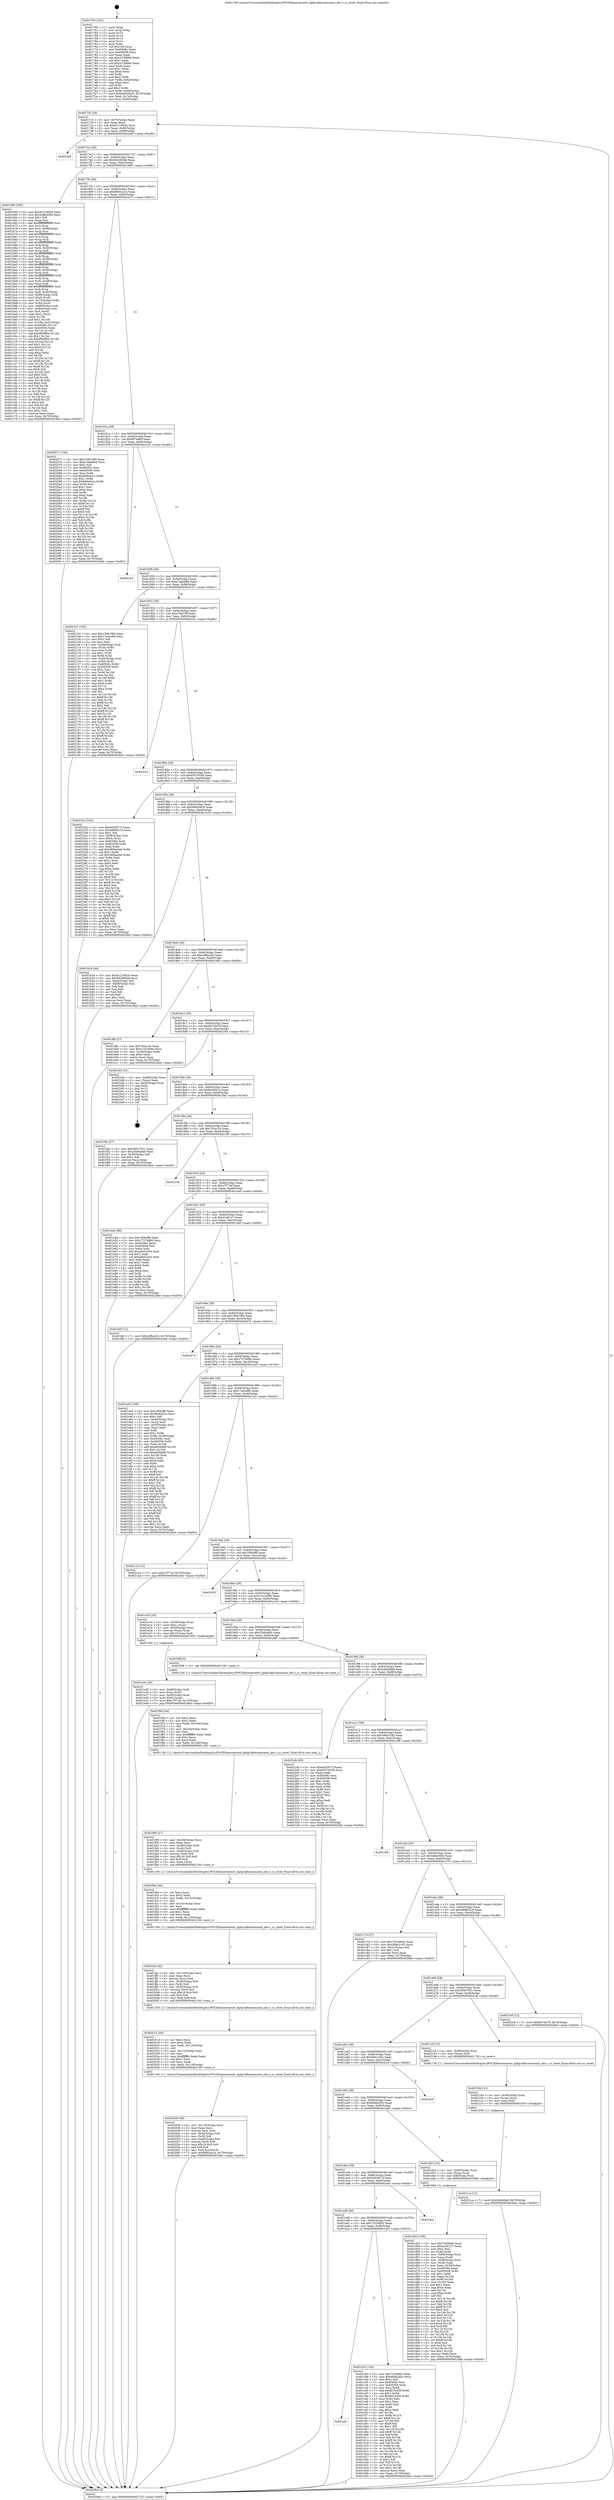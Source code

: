 digraph "0x401760" {
  label = "0x401760 (/mnt/c/Users/mathe/Desktop/tcc/POCII/binaries/extr_kphp-kdbcommonxz_dec.c_rc_reset_Final-ollvm.out::main(0))"
  labelloc = "t"
  node[shape=record]

  Entry [label="",width=0.3,height=0.3,shape=circle,fillcolor=black,style=filled]
  "0x4017c5" [label="{
     0x4017c5 [29]\l
     | [instrs]\l
     &nbsp;&nbsp;0x4017c5 \<+3\>: mov -0x70(%rbp),%eax\l
     &nbsp;&nbsp;0x4017c8 \<+2\>: mov %eax,%ecx\l
     &nbsp;&nbsp;0x4017ca \<+6\>: sub $0x81216626,%ecx\l
     &nbsp;&nbsp;0x4017d0 \<+6\>: mov %eax,-0x84(%rbp)\l
     &nbsp;&nbsp;0x4017d6 \<+6\>: mov %ecx,-0x88(%rbp)\l
     &nbsp;&nbsp;0x4017dc \<+6\>: je 00000000004023e9 \<main+0xc89\>\l
  }"]
  "0x4023e9" [label="{
     0x4023e9\l
  }", style=dashed]
  "0x4017e2" [label="{
     0x4017e2 [28]\l
     | [instrs]\l
     &nbsp;&nbsp;0x4017e2 \<+5\>: jmp 00000000004017e7 \<main+0x87\>\l
     &nbsp;&nbsp;0x4017e7 \<+6\>: mov -0x84(%rbp),%eax\l
     &nbsp;&nbsp;0x4017ed \<+5\>: sub $0x942d65e8,%eax\l
     &nbsp;&nbsp;0x4017f2 \<+6\>: mov %eax,-0x8c(%rbp)\l
     &nbsp;&nbsp;0x4017f8 \<+6\>: je 0000000000401b60 \<main+0x400\>\l
  }"]
  Exit [label="",width=0.3,height=0.3,shape=circle,fillcolor=black,style=filled,peripheries=2]
  "0x401b60" [label="{
     0x401b60 [285]\l
     | [instrs]\l
     &nbsp;&nbsp;0x401b60 \<+5\>: mov $0x81216626,%eax\l
     &nbsp;&nbsp;0x401b65 \<+5\>: mov $0x448e300d,%ecx\l
     &nbsp;&nbsp;0x401b6a \<+2\>: mov $0x1,%dl\l
     &nbsp;&nbsp;0x401b6c \<+3\>: mov %rsp,%rsi\l
     &nbsp;&nbsp;0x401b6f \<+4\>: add $0xfffffffffffffff0,%rsi\l
     &nbsp;&nbsp;0x401b73 \<+3\>: mov %rsi,%rsp\l
     &nbsp;&nbsp;0x401b76 \<+4\>: mov %rsi,-0x68(%rbp)\l
     &nbsp;&nbsp;0x401b7a \<+3\>: mov %rsp,%rsi\l
     &nbsp;&nbsp;0x401b7d \<+4\>: add $0xfffffffffffffff0,%rsi\l
     &nbsp;&nbsp;0x401b81 \<+3\>: mov %rsi,%rsp\l
     &nbsp;&nbsp;0x401b84 \<+3\>: mov %rsp,%rdi\l
     &nbsp;&nbsp;0x401b87 \<+4\>: add $0xfffffffffffffff0,%rdi\l
     &nbsp;&nbsp;0x401b8b \<+3\>: mov %rdi,%rsp\l
     &nbsp;&nbsp;0x401b8e \<+4\>: mov %rdi,-0x60(%rbp)\l
     &nbsp;&nbsp;0x401b92 \<+3\>: mov %rsp,%rdi\l
     &nbsp;&nbsp;0x401b95 \<+4\>: add $0xfffffffffffffff0,%rdi\l
     &nbsp;&nbsp;0x401b99 \<+3\>: mov %rdi,%rsp\l
     &nbsp;&nbsp;0x401b9c \<+4\>: mov %rdi,-0x58(%rbp)\l
     &nbsp;&nbsp;0x401ba0 \<+3\>: mov %rsp,%rdi\l
     &nbsp;&nbsp;0x401ba3 \<+4\>: add $0xfffffffffffffff0,%rdi\l
     &nbsp;&nbsp;0x401ba7 \<+3\>: mov %rdi,%rsp\l
     &nbsp;&nbsp;0x401baa \<+4\>: mov %rdi,-0x50(%rbp)\l
     &nbsp;&nbsp;0x401bae \<+3\>: mov %rsp,%rdi\l
     &nbsp;&nbsp;0x401bb1 \<+4\>: add $0xfffffffffffffff0,%rdi\l
     &nbsp;&nbsp;0x401bb5 \<+3\>: mov %rdi,%rsp\l
     &nbsp;&nbsp;0x401bb8 \<+4\>: mov %rdi,-0x48(%rbp)\l
     &nbsp;&nbsp;0x401bbc \<+3\>: mov %rsp,%rdi\l
     &nbsp;&nbsp;0x401bbf \<+4\>: add $0xfffffffffffffff0,%rdi\l
     &nbsp;&nbsp;0x401bc3 \<+3\>: mov %rdi,%rsp\l
     &nbsp;&nbsp;0x401bc6 \<+4\>: mov %rdi,-0x40(%rbp)\l
     &nbsp;&nbsp;0x401bca \<+4\>: mov -0x68(%rbp),%rdi\l
     &nbsp;&nbsp;0x401bce \<+6\>: movl $0x0,(%rdi)\l
     &nbsp;&nbsp;0x401bd4 \<+4\>: mov -0x74(%rbp),%r8d\l
     &nbsp;&nbsp;0x401bd8 \<+3\>: mov %r8d,(%rsi)\l
     &nbsp;&nbsp;0x401bdb \<+4\>: mov -0x60(%rbp),%rdi\l
     &nbsp;&nbsp;0x401bdf \<+4\>: mov -0x80(%rbp),%r9\l
     &nbsp;&nbsp;0x401be3 \<+3\>: mov %r9,(%rdi)\l
     &nbsp;&nbsp;0x401be6 \<+3\>: cmpl $0x2,(%rsi)\l
     &nbsp;&nbsp;0x401be9 \<+4\>: setne %r10b\l
     &nbsp;&nbsp;0x401bed \<+4\>: and $0x1,%r10b\l
     &nbsp;&nbsp;0x401bf1 \<+4\>: mov %r10b,-0x31(%rbp)\l
     &nbsp;&nbsp;0x401bf5 \<+8\>: mov 0x40506c,%r11d\l
     &nbsp;&nbsp;0x401bfd \<+7\>: mov 0x405058,%ebx\l
     &nbsp;&nbsp;0x401c04 \<+3\>: mov %r11d,%r14d\l
     &nbsp;&nbsp;0x401c07 \<+7\>: add $0xdf0dff3e,%r14d\l
     &nbsp;&nbsp;0x401c0e \<+4\>: sub $0x1,%r14d\l
     &nbsp;&nbsp;0x401c12 \<+7\>: sub $0xdf0dff3e,%r14d\l
     &nbsp;&nbsp;0x401c19 \<+4\>: imul %r14d,%r11d\l
     &nbsp;&nbsp;0x401c1d \<+4\>: and $0x1,%r11d\l
     &nbsp;&nbsp;0x401c21 \<+4\>: cmp $0x0,%r11d\l
     &nbsp;&nbsp;0x401c25 \<+4\>: sete %r10b\l
     &nbsp;&nbsp;0x401c29 \<+3\>: cmp $0xa,%ebx\l
     &nbsp;&nbsp;0x401c2c \<+4\>: setl %r15b\l
     &nbsp;&nbsp;0x401c30 \<+3\>: mov %r10b,%r12b\l
     &nbsp;&nbsp;0x401c33 \<+4\>: xor $0xff,%r12b\l
     &nbsp;&nbsp;0x401c37 \<+3\>: mov %r15b,%r13b\l
     &nbsp;&nbsp;0x401c3a \<+4\>: xor $0xff,%r13b\l
     &nbsp;&nbsp;0x401c3e \<+3\>: xor $0x0,%dl\l
     &nbsp;&nbsp;0x401c41 \<+3\>: mov %r12b,%sil\l
     &nbsp;&nbsp;0x401c44 \<+4\>: and $0x0,%sil\l
     &nbsp;&nbsp;0x401c48 \<+3\>: and %dl,%r10b\l
     &nbsp;&nbsp;0x401c4b \<+3\>: mov %r13b,%dil\l
     &nbsp;&nbsp;0x401c4e \<+4\>: and $0x0,%dil\l
     &nbsp;&nbsp;0x401c52 \<+3\>: and %dl,%r15b\l
     &nbsp;&nbsp;0x401c55 \<+3\>: or %r10b,%sil\l
     &nbsp;&nbsp;0x401c58 \<+3\>: or %r15b,%dil\l
     &nbsp;&nbsp;0x401c5b \<+3\>: xor %dil,%sil\l
     &nbsp;&nbsp;0x401c5e \<+3\>: or %r13b,%r12b\l
     &nbsp;&nbsp;0x401c61 \<+4\>: xor $0xff,%r12b\l
     &nbsp;&nbsp;0x401c65 \<+3\>: or $0x0,%dl\l
     &nbsp;&nbsp;0x401c68 \<+3\>: and %dl,%r12b\l
     &nbsp;&nbsp;0x401c6b \<+3\>: or %r12b,%sil\l
     &nbsp;&nbsp;0x401c6e \<+4\>: test $0x1,%sil\l
     &nbsp;&nbsp;0x401c72 \<+3\>: cmovne %ecx,%eax\l
     &nbsp;&nbsp;0x401c75 \<+3\>: mov %eax,-0x70(%rbp)\l
     &nbsp;&nbsp;0x401c78 \<+5\>: jmp 00000000004024bd \<main+0xd5d\>\l
  }"]
  "0x4017fe" [label="{
     0x4017fe [28]\l
     | [instrs]\l
     &nbsp;&nbsp;0x4017fe \<+5\>: jmp 0000000000401803 \<main+0xa3\>\l
     &nbsp;&nbsp;0x401803 \<+6\>: mov -0x84(%rbp),%eax\l
     &nbsp;&nbsp;0x401809 \<+5\>: sub $0x9805ca1d,%eax\l
     &nbsp;&nbsp;0x40180e \<+6\>: mov %eax,-0x90(%rbp)\l
     &nbsp;&nbsp;0x401814 \<+6\>: je 0000000000402071 \<main+0x911\>\l
  }"]
  "0x4021ca" [label="{
     0x4021ca [12]\l
     | [instrs]\l
     &nbsp;&nbsp;0x4021ca \<+7\>: movl $0x2dbddbbf,-0x70(%rbp)\l
     &nbsp;&nbsp;0x4021d1 \<+5\>: jmp 00000000004024bd \<main+0xd5d\>\l
  }"]
  "0x402071" [label="{
     0x402071 [144]\l
     | [instrs]\l
     &nbsp;&nbsp;0x402071 \<+5\>: mov $0x156018f4,%eax\l
     &nbsp;&nbsp;0x402076 \<+5\>: mov $0xa7a6b89d,%ecx\l
     &nbsp;&nbsp;0x40207b \<+2\>: mov $0x1,%dl\l
     &nbsp;&nbsp;0x40207d \<+7\>: mov 0x40506c,%esi\l
     &nbsp;&nbsp;0x402084 \<+7\>: mov 0x405058,%edi\l
     &nbsp;&nbsp;0x40208b \<+3\>: mov %esi,%r8d\l
     &nbsp;&nbsp;0x40208e \<+7\>: sub $0xfddb4a1c,%r8d\l
     &nbsp;&nbsp;0x402095 \<+4\>: sub $0x1,%r8d\l
     &nbsp;&nbsp;0x402099 \<+7\>: add $0xfddb4a1c,%r8d\l
     &nbsp;&nbsp;0x4020a0 \<+4\>: imul %r8d,%esi\l
     &nbsp;&nbsp;0x4020a4 \<+3\>: and $0x1,%esi\l
     &nbsp;&nbsp;0x4020a7 \<+3\>: cmp $0x0,%esi\l
     &nbsp;&nbsp;0x4020aa \<+4\>: sete %r9b\l
     &nbsp;&nbsp;0x4020ae \<+3\>: cmp $0xa,%edi\l
     &nbsp;&nbsp;0x4020b1 \<+4\>: setl %r10b\l
     &nbsp;&nbsp;0x4020b5 \<+3\>: mov %r9b,%r11b\l
     &nbsp;&nbsp;0x4020b8 \<+4\>: xor $0xff,%r11b\l
     &nbsp;&nbsp;0x4020bc \<+3\>: mov %r10b,%bl\l
     &nbsp;&nbsp;0x4020bf \<+3\>: xor $0xff,%bl\l
     &nbsp;&nbsp;0x4020c2 \<+3\>: xor $0x0,%dl\l
     &nbsp;&nbsp;0x4020c5 \<+3\>: mov %r11b,%r14b\l
     &nbsp;&nbsp;0x4020c8 \<+4\>: and $0x0,%r14b\l
     &nbsp;&nbsp;0x4020cc \<+3\>: and %dl,%r9b\l
     &nbsp;&nbsp;0x4020cf \<+3\>: mov %bl,%r15b\l
     &nbsp;&nbsp;0x4020d2 \<+4\>: and $0x0,%r15b\l
     &nbsp;&nbsp;0x4020d6 \<+3\>: and %dl,%r10b\l
     &nbsp;&nbsp;0x4020d9 \<+3\>: or %r9b,%r14b\l
     &nbsp;&nbsp;0x4020dc \<+3\>: or %r10b,%r15b\l
     &nbsp;&nbsp;0x4020df \<+3\>: xor %r15b,%r14b\l
     &nbsp;&nbsp;0x4020e2 \<+3\>: or %bl,%r11b\l
     &nbsp;&nbsp;0x4020e5 \<+4\>: xor $0xff,%r11b\l
     &nbsp;&nbsp;0x4020e9 \<+3\>: or $0x0,%dl\l
     &nbsp;&nbsp;0x4020ec \<+3\>: and %dl,%r11b\l
     &nbsp;&nbsp;0x4020ef \<+3\>: or %r11b,%r14b\l
     &nbsp;&nbsp;0x4020f2 \<+4\>: test $0x1,%r14b\l
     &nbsp;&nbsp;0x4020f6 \<+3\>: cmovne %ecx,%eax\l
     &nbsp;&nbsp;0x4020f9 \<+3\>: mov %eax,-0x70(%rbp)\l
     &nbsp;&nbsp;0x4020fc \<+5\>: jmp 00000000004024bd \<main+0xd5d\>\l
  }"]
  "0x40181a" [label="{
     0x40181a [28]\l
     | [instrs]\l
     &nbsp;&nbsp;0x40181a \<+5\>: jmp 000000000040181f \<main+0xbf\>\l
     &nbsp;&nbsp;0x40181f \<+6\>: mov -0x84(%rbp),%eax\l
     &nbsp;&nbsp;0x401825 \<+5\>: sub $0x9f7edfcf,%eax\l
     &nbsp;&nbsp;0x40182a \<+6\>: mov %eax,-0x94(%rbp)\l
     &nbsp;&nbsp;0x401830 \<+6\>: je 00000000004021e2 \<main+0xa82\>\l
  }"]
  "0x4021bb" [label="{
     0x4021bb [15]\l
     | [instrs]\l
     &nbsp;&nbsp;0x4021bb \<+4\>: mov -0x48(%rbp),%rax\l
     &nbsp;&nbsp;0x4021bf \<+3\>: mov (%rax),%rax\l
     &nbsp;&nbsp;0x4021c2 \<+3\>: mov %rax,%rdi\l
     &nbsp;&nbsp;0x4021c5 \<+5\>: call 0000000000401030 \<free@plt\>\l
     | [calls]\l
     &nbsp;&nbsp;0x401030 \{1\} (unknown)\l
  }"]
  "0x4021e2" [label="{
     0x4021e2\l
  }", style=dashed]
  "0x401836" [label="{
     0x401836 [28]\l
     | [instrs]\l
     &nbsp;&nbsp;0x401836 \<+5\>: jmp 000000000040183b \<main+0xdb\>\l
     &nbsp;&nbsp;0x40183b \<+6\>: mov -0x84(%rbp),%eax\l
     &nbsp;&nbsp;0x401841 \<+5\>: sub $0xa7a6b89d,%eax\l
     &nbsp;&nbsp;0x401846 \<+6\>: mov %eax,-0x98(%rbp)\l
     &nbsp;&nbsp;0x40184c \<+6\>: je 0000000000402101 \<main+0x9a1\>\l
  }"]
  "0x402040" [label="{
     0x402040 [49]\l
     | [instrs]\l
     &nbsp;&nbsp;0x402040 \<+6\>: mov -0x118(%rbp),%ecx\l
     &nbsp;&nbsp;0x402046 \<+3\>: imul %eax,%ecx\l
     &nbsp;&nbsp;0x402049 \<+3\>: movslq %ecx,%rdi\l
     &nbsp;&nbsp;0x40204c \<+4\>: mov -0x48(%rbp),%r8\l
     &nbsp;&nbsp;0x402050 \<+3\>: mov (%r8),%r8\l
     &nbsp;&nbsp;0x402053 \<+4\>: mov -0x40(%rbp),%r9\l
     &nbsp;&nbsp;0x402057 \<+3\>: movslq (%r9),%r9\l
     &nbsp;&nbsp;0x40205a \<+4\>: imul $0x18,%r9,%r9\l
     &nbsp;&nbsp;0x40205e \<+3\>: add %r9,%r8\l
     &nbsp;&nbsp;0x402061 \<+4\>: mov %rdi,0x10(%r8)\l
     &nbsp;&nbsp;0x402065 \<+7\>: movl $0x9805ca1d,-0x70(%rbp)\l
     &nbsp;&nbsp;0x40206c \<+5\>: jmp 00000000004024bd \<main+0xd5d\>\l
  }"]
  "0x402101" [label="{
     0x402101 [162]\l
     | [instrs]\l
     &nbsp;&nbsp;0x402101 \<+5\>: mov $0x156018f4,%eax\l
     &nbsp;&nbsp;0x402106 \<+5\>: mov $0x17e4ce88,%ecx\l
     &nbsp;&nbsp;0x40210b \<+2\>: mov $0x1,%dl\l
     &nbsp;&nbsp;0x40210d \<+2\>: xor %esi,%esi\l
     &nbsp;&nbsp;0x40210f \<+4\>: mov -0x40(%rbp),%rdi\l
     &nbsp;&nbsp;0x402113 \<+3\>: mov (%rdi),%r8d\l
     &nbsp;&nbsp;0x402116 \<+3\>: mov %esi,%r9d\l
     &nbsp;&nbsp;0x402119 \<+4\>: sub $0x1,%r9d\l
     &nbsp;&nbsp;0x40211d \<+3\>: sub %r9d,%r8d\l
     &nbsp;&nbsp;0x402120 \<+4\>: mov -0x40(%rbp),%rdi\l
     &nbsp;&nbsp;0x402124 \<+3\>: mov %r8d,(%rdi)\l
     &nbsp;&nbsp;0x402127 \<+8\>: mov 0x40506c,%r8d\l
     &nbsp;&nbsp;0x40212f \<+8\>: mov 0x405058,%r9d\l
     &nbsp;&nbsp;0x402137 \<+3\>: sub $0x1,%esi\l
     &nbsp;&nbsp;0x40213a \<+3\>: mov %r8d,%r10d\l
     &nbsp;&nbsp;0x40213d \<+3\>: add %esi,%r10d\l
     &nbsp;&nbsp;0x402140 \<+4\>: imul %r10d,%r8d\l
     &nbsp;&nbsp;0x402144 \<+4\>: and $0x1,%r8d\l
     &nbsp;&nbsp;0x402148 \<+4\>: cmp $0x0,%r8d\l
     &nbsp;&nbsp;0x40214c \<+4\>: sete %r11b\l
     &nbsp;&nbsp;0x402150 \<+4\>: cmp $0xa,%r9d\l
     &nbsp;&nbsp;0x402154 \<+3\>: setl %bl\l
     &nbsp;&nbsp;0x402157 \<+3\>: mov %r11b,%r14b\l
     &nbsp;&nbsp;0x40215a \<+4\>: xor $0xff,%r14b\l
     &nbsp;&nbsp;0x40215e \<+3\>: mov %bl,%r15b\l
     &nbsp;&nbsp;0x402161 \<+4\>: xor $0xff,%r15b\l
     &nbsp;&nbsp;0x402165 \<+3\>: xor $0x1,%dl\l
     &nbsp;&nbsp;0x402168 \<+3\>: mov %r14b,%r12b\l
     &nbsp;&nbsp;0x40216b \<+4\>: and $0xff,%r12b\l
     &nbsp;&nbsp;0x40216f \<+3\>: and %dl,%r11b\l
     &nbsp;&nbsp;0x402172 \<+3\>: mov %r15b,%r13b\l
     &nbsp;&nbsp;0x402175 \<+4\>: and $0xff,%r13b\l
     &nbsp;&nbsp;0x402179 \<+2\>: and %dl,%bl\l
     &nbsp;&nbsp;0x40217b \<+3\>: or %r11b,%r12b\l
     &nbsp;&nbsp;0x40217e \<+3\>: or %bl,%r13b\l
     &nbsp;&nbsp;0x402181 \<+3\>: xor %r13b,%r12b\l
     &nbsp;&nbsp;0x402184 \<+3\>: or %r15b,%r14b\l
     &nbsp;&nbsp;0x402187 \<+4\>: xor $0xff,%r14b\l
     &nbsp;&nbsp;0x40218b \<+3\>: or $0x1,%dl\l
     &nbsp;&nbsp;0x40218e \<+3\>: and %dl,%r14b\l
     &nbsp;&nbsp;0x402191 \<+3\>: or %r14b,%r12b\l
     &nbsp;&nbsp;0x402194 \<+4\>: test $0x1,%r12b\l
     &nbsp;&nbsp;0x402198 \<+3\>: cmovne %ecx,%eax\l
     &nbsp;&nbsp;0x40219b \<+3\>: mov %eax,-0x70(%rbp)\l
     &nbsp;&nbsp;0x40219e \<+5\>: jmp 00000000004024bd \<main+0xd5d\>\l
  }"]
  "0x401852" [label="{
     0x401852 [28]\l
     | [instrs]\l
     &nbsp;&nbsp;0x401852 \<+5\>: jmp 0000000000401857 \<main+0xf7\>\l
     &nbsp;&nbsp;0x401857 \<+6\>: mov -0x84(%rbp),%eax\l
     &nbsp;&nbsp;0x40185d \<+5\>: sub $0xa7fa578f,%eax\l
     &nbsp;&nbsp;0x401862 \<+6\>: mov %eax,-0x9c(%rbp)\l
     &nbsp;&nbsp;0x401868 \<+6\>: je 000000000040223a \<main+0xada\>\l
  }"]
  "0x402014" [label="{
     0x402014 [44]\l
     | [instrs]\l
     &nbsp;&nbsp;0x402014 \<+2\>: xor %ecx,%ecx\l
     &nbsp;&nbsp;0x402016 \<+5\>: mov $0x2,%edx\l
     &nbsp;&nbsp;0x40201b \<+6\>: mov %edx,-0x114(%rbp)\l
     &nbsp;&nbsp;0x402021 \<+1\>: cltd\l
     &nbsp;&nbsp;0x402022 \<+6\>: mov -0x114(%rbp),%esi\l
     &nbsp;&nbsp;0x402028 \<+2\>: idiv %esi\l
     &nbsp;&nbsp;0x40202a \<+6\>: imul $0xfffffffe,%edx,%edx\l
     &nbsp;&nbsp;0x402030 \<+3\>: sub $0x1,%ecx\l
     &nbsp;&nbsp;0x402033 \<+2\>: sub %ecx,%edx\l
     &nbsp;&nbsp;0x402035 \<+6\>: mov %edx,-0x118(%rbp)\l
     &nbsp;&nbsp;0x40203b \<+5\>: call 0000000000401160 \<next_i\>\l
     | [calls]\l
     &nbsp;&nbsp;0x401160 \{1\} (/mnt/c/Users/mathe/Desktop/tcc/POCII/binaries/extr_kphp-kdbcommonxz_dec.c_rc_reset_Final-ollvm.out::next_i)\l
  }"]
  "0x40223a" [label="{
     0x40223a\l
  }", style=dashed]
  "0x40186e" [label="{
     0x40186e [28]\l
     | [instrs]\l
     &nbsp;&nbsp;0x40186e \<+5\>: jmp 0000000000401873 \<main+0x113\>\l
     &nbsp;&nbsp;0x401873 \<+6\>: mov -0x84(%rbp),%eax\l
     &nbsp;&nbsp;0x401879 \<+5\>: sub $0xb557b539,%eax\l
     &nbsp;&nbsp;0x40187e \<+6\>: mov %eax,-0xa0(%rbp)\l
     &nbsp;&nbsp;0x401884 \<+6\>: je 000000000040232e \<main+0xbce\>\l
  }"]
  "0x401fea" [label="{
     0x401fea [42]\l
     | [instrs]\l
     &nbsp;&nbsp;0x401fea \<+6\>: mov -0x110(%rbp),%ecx\l
     &nbsp;&nbsp;0x401ff0 \<+3\>: imul %eax,%ecx\l
     &nbsp;&nbsp;0x401ff3 \<+3\>: movslq %ecx,%rdi\l
     &nbsp;&nbsp;0x401ff6 \<+4\>: mov -0x48(%rbp),%r8\l
     &nbsp;&nbsp;0x401ffa \<+3\>: mov (%r8),%r8\l
     &nbsp;&nbsp;0x401ffd \<+4\>: mov -0x40(%rbp),%r9\l
     &nbsp;&nbsp;0x402001 \<+3\>: movslq (%r9),%r9\l
     &nbsp;&nbsp;0x402004 \<+4\>: imul $0x18,%r9,%r9\l
     &nbsp;&nbsp;0x402008 \<+3\>: add %r9,%r8\l
     &nbsp;&nbsp;0x40200b \<+4\>: mov %rdi,0x8(%r8)\l
     &nbsp;&nbsp;0x40200f \<+5\>: call 0000000000401160 \<next_i\>\l
     | [calls]\l
     &nbsp;&nbsp;0x401160 \{1\} (/mnt/c/Users/mathe/Desktop/tcc/POCII/binaries/extr_kphp-kdbcommonxz_dec.c_rc_reset_Final-ollvm.out::next_i)\l
  }"]
  "0x40232e" [label="{
     0x40232e [154]\l
     | [instrs]\l
     &nbsp;&nbsp;0x40232e \<+5\>: mov $0x6a55671f,%eax\l
     &nbsp;&nbsp;0x402333 \<+5\>: mov $0x48885218,%ecx\l
     &nbsp;&nbsp;0x402338 \<+2\>: mov $0x1,%dl\l
     &nbsp;&nbsp;0x40233a \<+4\>: mov -0x68(%rbp),%rsi\l
     &nbsp;&nbsp;0x40233e \<+6\>: movl $0x0,(%rsi)\l
     &nbsp;&nbsp;0x402344 \<+7\>: mov 0x40506c,%edi\l
     &nbsp;&nbsp;0x40234b \<+8\>: mov 0x405058,%r8d\l
     &nbsp;&nbsp;0x402353 \<+3\>: mov %edi,%r9d\l
     &nbsp;&nbsp;0x402356 \<+7\>: add $0x3806a44d,%r9d\l
     &nbsp;&nbsp;0x40235d \<+4\>: sub $0x1,%r9d\l
     &nbsp;&nbsp;0x402361 \<+7\>: sub $0x3806a44d,%r9d\l
     &nbsp;&nbsp;0x402368 \<+4\>: imul %r9d,%edi\l
     &nbsp;&nbsp;0x40236c \<+3\>: and $0x1,%edi\l
     &nbsp;&nbsp;0x40236f \<+3\>: cmp $0x0,%edi\l
     &nbsp;&nbsp;0x402372 \<+4\>: sete %r10b\l
     &nbsp;&nbsp;0x402376 \<+4\>: cmp $0xa,%r8d\l
     &nbsp;&nbsp;0x40237a \<+4\>: setl %r11b\l
     &nbsp;&nbsp;0x40237e \<+3\>: mov %r10b,%bl\l
     &nbsp;&nbsp;0x402381 \<+3\>: xor $0xff,%bl\l
     &nbsp;&nbsp;0x402384 \<+3\>: mov %r11b,%r14b\l
     &nbsp;&nbsp;0x402387 \<+4\>: xor $0xff,%r14b\l
     &nbsp;&nbsp;0x40238b \<+3\>: xor $0x0,%dl\l
     &nbsp;&nbsp;0x40238e \<+3\>: mov %bl,%r15b\l
     &nbsp;&nbsp;0x402391 \<+4\>: and $0x0,%r15b\l
     &nbsp;&nbsp;0x402395 \<+3\>: and %dl,%r10b\l
     &nbsp;&nbsp;0x402398 \<+3\>: mov %r14b,%r12b\l
     &nbsp;&nbsp;0x40239b \<+4\>: and $0x0,%r12b\l
     &nbsp;&nbsp;0x40239f \<+3\>: and %dl,%r11b\l
     &nbsp;&nbsp;0x4023a2 \<+3\>: or %r10b,%r15b\l
     &nbsp;&nbsp;0x4023a5 \<+3\>: or %r11b,%r12b\l
     &nbsp;&nbsp;0x4023a8 \<+3\>: xor %r12b,%r15b\l
     &nbsp;&nbsp;0x4023ab \<+3\>: or %r14b,%bl\l
     &nbsp;&nbsp;0x4023ae \<+3\>: xor $0xff,%bl\l
     &nbsp;&nbsp;0x4023b1 \<+3\>: or $0x0,%dl\l
     &nbsp;&nbsp;0x4023b4 \<+2\>: and %dl,%bl\l
     &nbsp;&nbsp;0x4023b6 \<+3\>: or %bl,%r15b\l
     &nbsp;&nbsp;0x4023b9 \<+4\>: test $0x1,%r15b\l
     &nbsp;&nbsp;0x4023bd \<+3\>: cmovne %ecx,%eax\l
     &nbsp;&nbsp;0x4023c0 \<+3\>: mov %eax,-0x70(%rbp)\l
     &nbsp;&nbsp;0x4023c3 \<+5\>: jmp 00000000004024bd \<main+0xd5d\>\l
  }"]
  "0x40188a" [label="{
     0x40188a [28]\l
     | [instrs]\l
     &nbsp;&nbsp;0x40188a \<+5\>: jmp 000000000040188f \<main+0x12f\>\l
     &nbsp;&nbsp;0x40188f \<+6\>: mov -0x84(%rbp),%eax\l
     &nbsp;&nbsp;0x401895 \<+5\>: sub $0xb9b93d29,%eax\l
     &nbsp;&nbsp;0x40189a \<+6\>: mov %eax,-0xa4(%rbp)\l
     &nbsp;&nbsp;0x4018a0 \<+6\>: je 0000000000401b34 \<main+0x3d4\>\l
  }"]
  "0x401fbe" [label="{
     0x401fbe [44]\l
     | [instrs]\l
     &nbsp;&nbsp;0x401fbe \<+2\>: xor %ecx,%ecx\l
     &nbsp;&nbsp;0x401fc0 \<+5\>: mov $0x2,%edx\l
     &nbsp;&nbsp;0x401fc5 \<+6\>: mov %edx,-0x10c(%rbp)\l
     &nbsp;&nbsp;0x401fcb \<+1\>: cltd\l
     &nbsp;&nbsp;0x401fcc \<+6\>: mov -0x10c(%rbp),%esi\l
     &nbsp;&nbsp;0x401fd2 \<+2\>: idiv %esi\l
     &nbsp;&nbsp;0x401fd4 \<+6\>: imul $0xfffffffe,%edx,%edx\l
     &nbsp;&nbsp;0x401fda \<+3\>: sub $0x1,%ecx\l
     &nbsp;&nbsp;0x401fdd \<+2\>: sub %ecx,%edx\l
     &nbsp;&nbsp;0x401fdf \<+6\>: mov %edx,-0x110(%rbp)\l
     &nbsp;&nbsp;0x401fe5 \<+5\>: call 0000000000401160 \<next_i\>\l
     | [calls]\l
     &nbsp;&nbsp;0x401160 \{1\} (/mnt/c/Users/mathe/Desktop/tcc/POCII/binaries/extr_kphp-kdbcommonxz_dec.c_rc_reset_Final-ollvm.out::next_i)\l
  }"]
  "0x401b34" [label="{
     0x401b34 [44]\l
     | [instrs]\l
     &nbsp;&nbsp;0x401b34 \<+5\>: mov $0x81216626,%eax\l
     &nbsp;&nbsp;0x401b39 \<+5\>: mov $0x942d65e8,%ecx\l
     &nbsp;&nbsp;0x401b3e \<+3\>: mov -0x6a(%rbp),%dl\l
     &nbsp;&nbsp;0x401b41 \<+4\>: mov -0x69(%rbp),%sil\l
     &nbsp;&nbsp;0x401b45 \<+3\>: mov %dl,%dil\l
     &nbsp;&nbsp;0x401b48 \<+3\>: and %sil,%dil\l
     &nbsp;&nbsp;0x401b4b \<+3\>: xor %sil,%dl\l
     &nbsp;&nbsp;0x401b4e \<+3\>: or %dl,%dil\l
     &nbsp;&nbsp;0x401b51 \<+4\>: test $0x1,%dil\l
     &nbsp;&nbsp;0x401b55 \<+3\>: cmovne %ecx,%eax\l
     &nbsp;&nbsp;0x401b58 \<+3\>: mov %eax,-0x70(%rbp)\l
     &nbsp;&nbsp;0x401b5b \<+5\>: jmp 00000000004024bd \<main+0xd5d\>\l
  }"]
  "0x4018a6" [label="{
     0x4018a6 [28]\l
     | [instrs]\l
     &nbsp;&nbsp;0x4018a6 \<+5\>: jmp 00000000004018ab \<main+0x14b\>\l
     &nbsp;&nbsp;0x4018ab \<+6\>: mov -0x84(%rbp),%eax\l
     &nbsp;&nbsp;0x4018b1 \<+5\>: sub $0xc4f8a22d,%eax\l
     &nbsp;&nbsp;0x4018b6 \<+6\>: mov %eax,-0xa8(%rbp)\l
     &nbsp;&nbsp;0x4018bc \<+6\>: je 0000000000401dfb \<main+0x69b\>\l
  }"]
  "0x4024bd" [label="{
     0x4024bd [5]\l
     | [instrs]\l
     &nbsp;&nbsp;0x4024bd \<+5\>: jmp 00000000004017c5 \<main+0x65\>\l
  }"]
  "0x401760" [label="{
     0x401760 [101]\l
     | [instrs]\l
     &nbsp;&nbsp;0x401760 \<+1\>: push %rbp\l
     &nbsp;&nbsp;0x401761 \<+3\>: mov %rsp,%rbp\l
     &nbsp;&nbsp;0x401764 \<+2\>: push %r15\l
     &nbsp;&nbsp;0x401766 \<+2\>: push %r14\l
     &nbsp;&nbsp;0x401768 \<+2\>: push %r13\l
     &nbsp;&nbsp;0x40176a \<+2\>: push %r12\l
     &nbsp;&nbsp;0x40176c \<+1\>: push %rbx\l
     &nbsp;&nbsp;0x40176d \<+7\>: sub $0x108,%rsp\l
     &nbsp;&nbsp;0x401774 \<+7\>: mov 0x40506c,%eax\l
     &nbsp;&nbsp;0x40177b \<+7\>: mov 0x405058,%ecx\l
     &nbsp;&nbsp;0x401782 \<+2\>: mov %eax,%edx\l
     &nbsp;&nbsp;0x401784 \<+6\>: add $0x2c788f4b,%edx\l
     &nbsp;&nbsp;0x40178a \<+3\>: sub $0x1,%edx\l
     &nbsp;&nbsp;0x40178d \<+6\>: sub $0x2c788f4b,%edx\l
     &nbsp;&nbsp;0x401793 \<+3\>: imul %edx,%eax\l
     &nbsp;&nbsp;0x401796 \<+3\>: and $0x1,%eax\l
     &nbsp;&nbsp;0x401799 \<+3\>: cmp $0x0,%eax\l
     &nbsp;&nbsp;0x40179c \<+4\>: sete %r8b\l
     &nbsp;&nbsp;0x4017a0 \<+4\>: and $0x1,%r8b\l
     &nbsp;&nbsp;0x4017a4 \<+4\>: mov %r8b,-0x6a(%rbp)\l
     &nbsp;&nbsp;0x4017a8 \<+3\>: cmp $0xa,%ecx\l
     &nbsp;&nbsp;0x4017ab \<+4\>: setl %r8b\l
     &nbsp;&nbsp;0x4017af \<+4\>: and $0x1,%r8b\l
     &nbsp;&nbsp;0x4017b3 \<+4\>: mov %r8b,-0x69(%rbp)\l
     &nbsp;&nbsp;0x4017b7 \<+7\>: movl $0xb9b93d29,-0x70(%rbp)\l
     &nbsp;&nbsp;0x4017be \<+3\>: mov %edi,-0x74(%rbp)\l
     &nbsp;&nbsp;0x4017c1 \<+4\>: mov %rsi,-0x80(%rbp)\l
  }"]
  "0x401f99" [label="{
     0x401f99 [37]\l
     | [instrs]\l
     &nbsp;&nbsp;0x401f99 \<+6\>: mov -0x108(%rbp),%ecx\l
     &nbsp;&nbsp;0x401f9f \<+3\>: imul %eax,%ecx\l
     &nbsp;&nbsp;0x401fa2 \<+4\>: mov -0x48(%rbp),%rdi\l
     &nbsp;&nbsp;0x401fa6 \<+3\>: mov (%rdi),%rdi\l
     &nbsp;&nbsp;0x401fa9 \<+4\>: mov -0x40(%rbp),%r8\l
     &nbsp;&nbsp;0x401fad \<+3\>: movslq (%r8),%r8\l
     &nbsp;&nbsp;0x401fb0 \<+4\>: imul $0x18,%r8,%r8\l
     &nbsp;&nbsp;0x401fb4 \<+3\>: add %r8,%rdi\l
     &nbsp;&nbsp;0x401fb7 \<+2\>: mov %ecx,(%rdi)\l
     &nbsp;&nbsp;0x401fb9 \<+5\>: call 0000000000401160 \<next_i\>\l
     | [calls]\l
     &nbsp;&nbsp;0x401160 \{1\} (/mnt/c/Users/mathe/Desktop/tcc/POCII/binaries/extr_kphp-kdbcommonxz_dec.c_rc_reset_Final-ollvm.out::next_i)\l
  }"]
  "0x401f6d" [label="{
     0x401f6d [44]\l
     | [instrs]\l
     &nbsp;&nbsp;0x401f6d \<+2\>: xor %ecx,%ecx\l
     &nbsp;&nbsp;0x401f6f \<+5\>: mov $0x2,%edx\l
     &nbsp;&nbsp;0x401f74 \<+6\>: mov %edx,-0x104(%rbp)\l
     &nbsp;&nbsp;0x401f7a \<+1\>: cltd\l
     &nbsp;&nbsp;0x401f7b \<+6\>: mov -0x104(%rbp),%esi\l
     &nbsp;&nbsp;0x401f81 \<+2\>: idiv %esi\l
     &nbsp;&nbsp;0x401f83 \<+6\>: imul $0xfffffffe,%edx,%edx\l
     &nbsp;&nbsp;0x401f89 \<+3\>: sub $0x1,%ecx\l
     &nbsp;&nbsp;0x401f8c \<+2\>: sub %ecx,%edx\l
     &nbsp;&nbsp;0x401f8e \<+6\>: mov %edx,-0x108(%rbp)\l
     &nbsp;&nbsp;0x401f94 \<+5\>: call 0000000000401160 \<next_i\>\l
     | [calls]\l
     &nbsp;&nbsp;0x401160 \{1\} (/mnt/c/Users/mathe/Desktop/tcc/POCII/binaries/extr_kphp-kdbcommonxz_dec.c_rc_reset_Final-ollvm.out::next_i)\l
  }"]
  "0x401dfb" [label="{
     0x401dfb [27]\l
     | [instrs]\l
     &nbsp;&nbsp;0x401dfb \<+5\>: mov $0x782ec34,%eax\l
     &nbsp;&nbsp;0x401e00 \<+5\>: mov $0x2101d39b,%ecx\l
     &nbsp;&nbsp;0x401e05 \<+3\>: mov -0x30(%rbp),%edx\l
     &nbsp;&nbsp;0x401e08 \<+3\>: cmp $0x0,%edx\l
     &nbsp;&nbsp;0x401e0b \<+3\>: cmove %ecx,%eax\l
     &nbsp;&nbsp;0x401e0e \<+3\>: mov %eax,-0x70(%rbp)\l
     &nbsp;&nbsp;0x401e11 \<+5\>: jmp 00000000004024bd \<main+0xd5d\>\l
  }"]
  "0x4018c2" [label="{
     0x4018c2 [28]\l
     | [instrs]\l
     &nbsp;&nbsp;0x4018c2 \<+5\>: jmp 00000000004018c7 \<main+0x167\>\l
     &nbsp;&nbsp;0x4018c7 \<+6\>: mov -0x84(%rbp),%eax\l
     &nbsp;&nbsp;0x4018cd \<+5\>: sub $0xf6c7de79,%eax\l
     &nbsp;&nbsp;0x4018d2 \<+6\>: mov %eax,-0xac(%rbp)\l
     &nbsp;&nbsp;0x4018d8 \<+6\>: je 00000000004023d4 \<main+0xc74\>\l
  }"]
  "0x401e30" [label="{
     0x401e30 [29]\l
     | [instrs]\l
     &nbsp;&nbsp;0x401e30 \<+4\>: mov -0x48(%rbp),%rdi\l
     &nbsp;&nbsp;0x401e34 \<+3\>: mov %rax,(%rdi)\l
     &nbsp;&nbsp;0x401e37 \<+4\>: mov -0x40(%rbp),%rax\l
     &nbsp;&nbsp;0x401e3b \<+6\>: movl $0x0,(%rax)\l
     &nbsp;&nbsp;0x401e41 \<+7\>: movl $0xc7f77af,-0x70(%rbp)\l
     &nbsp;&nbsp;0x401e48 \<+5\>: jmp 00000000004024bd \<main+0xd5d\>\l
  }"]
  "0x4023d4" [label="{
     0x4023d4 [21]\l
     | [instrs]\l
     &nbsp;&nbsp;0x4023d4 \<+4\>: mov -0x68(%rbp),%rax\l
     &nbsp;&nbsp;0x4023d8 \<+2\>: mov (%rax),%eax\l
     &nbsp;&nbsp;0x4023da \<+4\>: lea -0x28(%rbp),%rsp\l
     &nbsp;&nbsp;0x4023de \<+1\>: pop %rbx\l
     &nbsp;&nbsp;0x4023df \<+2\>: pop %r12\l
     &nbsp;&nbsp;0x4023e1 \<+2\>: pop %r13\l
     &nbsp;&nbsp;0x4023e3 \<+2\>: pop %r14\l
     &nbsp;&nbsp;0x4023e5 \<+2\>: pop %r15\l
     &nbsp;&nbsp;0x4023e7 \<+1\>: pop %rbp\l
     &nbsp;&nbsp;0x4023e8 \<+1\>: ret\l
  }"]
  "0x4018de" [label="{
     0x4018de [28]\l
     | [instrs]\l
     &nbsp;&nbsp;0x4018de \<+5\>: jmp 00000000004018e3 \<main+0x183\>\l
     &nbsp;&nbsp;0x4018e3 \<+6\>: mov -0x84(%rbp),%eax\l
     &nbsp;&nbsp;0x4018e9 \<+5\>: sub $0xfbc8201a,%eax\l
     &nbsp;&nbsp;0x4018ee \<+6\>: mov %eax,-0xb0(%rbp)\l
     &nbsp;&nbsp;0x4018f4 \<+6\>: je 0000000000401f4d \<main+0x7ed\>\l
  }"]
  "0x401d53" [label="{
     0x401d53 [156]\l
     | [instrs]\l
     &nbsp;&nbsp;0x401d53 \<+5\>: mov $0x73a594fc,%ecx\l
     &nbsp;&nbsp;0x401d58 \<+5\>: mov $0xd1e9127,%edx\l
     &nbsp;&nbsp;0x401d5d \<+3\>: mov $0x1,%sil\l
     &nbsp;&nbsp;0x401d60 \<+3\>: xor %r8d,%r8d\l
     &nbsp;&nbsp;0x401d63 \<+4\>: mov -0x58(%rbp),%rdi\l
     &nbsp;&nbsp;0x401d67 \<+2\>: mov %eax,(%rdi)\l
     &nbsp;&nbsp;0x401d69 \<+4\>: mov -0x58(%rbp),%rdi\l
     &nbsp;&nbsp;0x401d6d \<+2\>: mov (%rdi),%eax\l
     &nbsp;&nbsp;0x401d6f \<+3\>: mov %eax,-0x30(%rbp)\l
     &nbsp;&nbsp;0x401d72 \<+7\>: mov 0x40506c,%eax\l
     &nbsp;&nbsp;0x401d79 \<+8\>: mov 0x405058,%r9d\l
     &nbsp;&nbsp;0x401d81 \<+4\>: sub $0x1,%r8d\l
     &nbsp;&nbsp;0x401d85 \<+3\>: mov %eax,%r10d\l
     &nbsp;&nbsp;0x401d88 \<+3\>: add %r8d,%r10d\l
     &nbsp;&nbsp;0x401d8b \<+4\>: imul %r10d,%eax\l
     &nbsp;&nbsp;0x401d8f \<+3\>: and $0x1,%eax\l
     &nbsp;&nbsp;0x401d92 \<+3\>: cmp $0x0,%eax\l
     &nbsp;&nbsp;0x401d95 \<+4\>: sete %r11b\l
     &nbsp;&nbsp;0x401d99 \<+4\>: cmp $0xa,%r9d\l
     &nbsp;&nbsp;0x401d9d \<+3\>: setl %bl\l
     &nbsp;&nbsp;0x401da0 \<+3\>: mov %r11b,%r14b\l
     &nbsp;&nbsp;0x401da3 \<+4\>: xor $0xff,%r14b\l
     &nbsp;&nbsp;0x401da7 \<+3\>: mov %bl,%r15b\l
     &nbsp;&nbsp;0x401daa \<+4\>: xor $0xff,%r15b\l
     &nbsp;&nbsp;0x401dae \<+4\>: xor $0x0,%sil\l
     &nbsp;&nbsp;0x401db2 \<+3\>: mov %r14b,%r12b\l
     &nbsp;&nbsp;0x401db5 \<+4\>: and $0x0,%r12b\l
     &nbsp;&nbsp;0x401db9 \<+3\>: and %sil,%r11b\l
     &nbsp;&nbsp;0x401dbc \<+3\>: mov %r15b,%r13b\l
     &nbsp;&nbsp;0x401dbf \<+4\>: and $0x0,%r13b\l
     &nbsp;&nbsp;0x401dc3 \<+3\>: and %sil,%bl\l
     &nbsp;&nbsp;0x401dc6 \<+3\>: or %r11b,%r12b\l
     &nbsp;&nbsp;0x401dc9 \<+3\>: or %bl,%r13b\l
     &nbsp;&nbsp;0x401dcc \<+3\>: xor %r13b,%r12b\l
     &nbsp;&nbsp;0x401dcf \<+3\>: or %r15b,%r14b\l
     &nbsp;&nbsp;0x401dd2 \<+4\>: xor $0xff,%r14b\l
     &nbsp;&nbsp;0x401dd6 \<+4\>: or $0x0,%sil\l
     &nbsp;&nbsp;0x401dda \<+3\>: and %sil,%r14b\l
     &nbsp;&nbsp;0x401ddd \<+3\>: or %r14b,%r12b\l
     &nbsp;&nbsp;0x401de0 \<+4\>: test $0x1,%r12b\l
     &nbsp;&nbsp;0x401de4 \<+3\>: cmovne %edx,%ecx\l
     &nbsp;&nbsp;0x401de7 \<+3\>: mov %ecx,-0x70(%rbp)\l
     &nbsp;&nbsp;0x401dea \<+5\>: jmp 00000000004024bd \<main+0xd5d\>\l
  }"]
  "0x401f4d" [label="{
     0x401f4d [27]\l
     | [instrs]\l
     &nbsp;&nbsp;0x401f4d \<+5\>: mov $0x595e7541,%eax\l
     &nbsp;&nbsp;0x401f52 \<+5\>: mov $0x25b64eb0,%ecx\l
     &nbsp;&nbsp;0x401f57 \<+3\>: mov -0x29(%rbp),%dl\l
     &nbsp;&nbsp;0x401f5a \<+3\>: test $0x1,%dl\l
     &nbsp;&nbsp;0x401f5d \<+3\>: cmovne %ecx,%eax\l
     &nbsp;&nbsp;0x401f60 \<+3\>: mov %eax,-0x70(%rbp)\l
     &nbsp;&nbsp;0x401f63 \<+5\>: jmp 00000000004024bd \<main+0xd5d\>\l
  }"]
  "0x4018fa" [label="{
     0x4018fa [28]\l
     | [instrs]\l
     &nbsp;&nbsp;0x4018fa \<+5\>: jmp 00000000004018ff \<main+0x19f\>\l
     &nbsp;&nbsp;0x4018ff \<+6\>: mov -0x84(%rbp),%eax\l
     &nbsp;&nbsp;0x401905 \<+5\>: sub $0x782ec34,%eax\l
     &nbsp;&nbsp;0x40190a \<+6\>: mov %eax,-0xb4(%rbp)\l
     &nbsp;&nbsp;0x401910 \<+6\>: je 00000000004021d6 \<main+0xa76\>\l
  }"]
  "0x401af2" [label="{
     0x401af2\l
  }", style=dashed]
  "0x4021d6" [label="{
     0x4021d6\l
  }", style=dashed]
  "0x401916" [label="{
     0x401916 [28]\l
     | [instrs]\l
     &nbsp;&nbsp;0x401916 \<+5\>: jmp 000000000040191b \<main+0x1bb\>\l
     &nbsp;&nbsp;0x40191b \<+6\>: mov -0x84(%rbp),%eax\l
     &nbsp;&nbsp;0x401921 \<+5\>: sub $0xc7f77af,%eax\l
     &nbsp;&nbsp;0x401926 \<+6\>: mov %eax,-0xb8(%rbp)\l
     &nbsp;&nbsp;0x40192c \<+6\>: je 0000000000401e4d \<main+0x6ed\>\l
  }"]
  "0x401cb3" [label="{
     0x401cb3 [144]\l
     | [instrs]\l
     &nbsp;&nbsp;0x401cb3 \<+5\>: mov $0x73a594fc,%eax\l
     &nbsp;&nbsp;0x401cb8 \<+5\>: mov $0x66db2b5c,%ecx\l
     &nbsp;&nbsp;0x401cbd \<+2\>: mov $0x1,%dl\l
     &nbsp;&nbsp;0x401cbf \<+7\>: mov 0x40506c,%esi\l
     &nbsp;&nbsp;0x401cc6 \<+7\>: mov 0x405058,%edi\l
     &nbsp;&nbsp;0x401ccd \<+3\>: mov %esi,%r8d\l
     &nbsp;&nbsp;0x401cd0 \<+7\>: add $0x8f15c45f,%r8d\l
     &nbsp;&nbsp;0x401cd7 \<+4\>: sub $0x1,%r8d\l
     &nbsp;&nbsp;0x401cdb \<+7\>: sub $0x8f15c45f,%r8d\l
     &nbsp;&nbsp;0x401ce2 \<+4\>: imul %r8d,%esi\l
     &nbsp;&nbsp;0x401ce6 \<+3\>: and $0x1,%esi\l
     &nbsp;&nbsp;0x401ce9 \<+3\>: cmp $0x0,%esi\l
     &nbsp;&nbsp;0x401cec \<+4\>: sete %r9b\l
     &nbsp;&nbsp;0x401cf0 \<+3\>: cmp $0xa,%edi\l
     &nbsp;&nbsp;0x401cf3 \<+4\>: setl %r10b\l
     &nbsp;&nbsp;0x401cf7 \<+3\>: mov %r9b,%r11b\l
     &nbsp;&nbsp;0x401cfa \<+4\>: xor $0xff,%r11b\l
     &nbsp;&nbsp;0x401cfe \<+3\>: mov %r10b,%bl\l
     &nbsp;&nbsp;0x401d01 \<+3\>: xor $0xff,%bl\l
     &nbsp;&nbsp;0x401d04 \<+3\>: xor $0x1,%dl\l
     &nbsp;&nbsp;0x401d07 \<+3\>: mov %r11b,%r14b\l
     &nbsp;&nbsp;0x401d0a \<+4\>: and $0xff,%r14b\l
     &nbsp;&nbsp;0x401d0e \<+3\>: and %dl,%r9b\l
     &nbsp;&nbsp;0x401d11 \<+3\>: mov %bl,%r15b\l
     &nbsp;&nbsp;0x401d14 \<+4\>: and $0xff,%r15b\l
     &nbsp;&nbsp;0x401d18 \<+3\>: and %dl,%r10b\l
     &nbsp;&nbsp;0x401d1b \<+3\>: or %r9b,%r14b\l
     &nbsp;&nbsp;0x401d1e \<+3\>: or %r10b,%r15b\l
     &nbsp;&nbsp;0x401d21 \<+3\>: xor %r15b,%r14b\l
     &nbsp;&nbsp;0x401d24 \<+3\>: or %bl,%r11b\l
     &nbsp;&nbsp;0x401d27 \<+4\>: xor $0xff,%r11b\l
     &nbsp;&nbsp;0x401d2b \<+3\>: or $0x1,%dl\l
     &nbsp;&nbsp;0x401d2e \<+3\>: and %dl,%r11b\l
     &nbsp;&nbsp;0x401d31 \<+3\>: or %r11b,%r14b\l
     &nbsp;&nbsp;0x401d34 \<+4\>: test $0x1,%r14b\l
     &nbsp;&nbsp;0x401d38 \<+3\>: cmovne %ecx,%eax\l
     &nbsp;&nbsp;0x401d3b \<+3\>: mov %eax,-0x70(%rbp)\l
     &nbsp;&nbsp;0x401d3e \<+5\>: jmp 00000000004024bd \<main+0xd5d\>\l
  }"]
  "0x401e4d" [label="{
     0x401e4d [88]\l
     | [instrs]\l
     &nbsp;&nbsp;0x401e4d \<+5\>: mov $0x1f06cffb,%eax\l
     &nbsp;&nbsp;0x401e52 \<+5\>: mov $0x17376d69,%ecx\l
     &nbsp;&nbsp;0x401e57 \<+7\>: mov 0x40506c,%edx\l
     &nbsp;&nbsp;0x401e5e \<+7\>: mov 0x405058,%esi\l
     &nbsp;&nbsp;0x401e65 \<+2\>: mov %edx,%edi\l
     &nbsp;&nbsp;0x401e67 \<+6\>: add $0xa0e51e54,%edi\l
     &nbsp;&nbsp;0x401e6d \<+3\>: sub $0x1,%edi\l
     &nbsp;&nbsp;0x401e70 \<+6\>: sub $0xa0e51e54,%edi\l
     &nbsp;&nbsp;0x401e76 \<+3\>: imul %edi,%edx\l
     &nbsp;&nbsp;0x401e79 \<+3\>: and $0x1,%edx\l
     &nbsp;&nbsp;0x401e7c \<+3\>: cmp $0x0,%edx\l
     &nbsp;&nbsp;0x401e7f \<+4\>: sete %r8b\l
     &nbsp;&nbsp;0x401e83 \<+3\>: cmp $0xa,%esi\l
     &nbsp;&nbsp;0x401e86 \<+4\>: setl %r9b\l
     &nbsp;&nbsp;0x401e8a \<+3\>: mov %r8b,%r10b\l
     &nbsp;&nbsp;0x401e8d \<+3\>: and %r9b,%r10b\l
     &nbsp;&nbsp;0x401e90 \<+3\>: xor %r9b,%r8b\l
     &nbsp;&nbsp;0x401e93 \<+3\>: or %r8b,%r10b\l
     &nbsp;&nbsp;0x401e96 \<+4\>: test $0x1,%r10b\l
     &nbsp;&nbsp;0x401e9a \<+3\>: cmovne %ecx,%eax\l
     &nbsp;&nbsp;0x401e9d \<+3\>: mov %eax,-0x70(%rbp)\l
     &nbsp;&nbsp;0x401ea0 \<+5\>: jmp 00000000004024bd \<main+0xd5d\>\l
  }"]
  "0x401932" [label="{
     0x401932 [28]\l
     | [instrs]\l
     &nbsp;&nbsp;0x401932 \<+5\>: jmp 0000000000401937 \<main+0x1d7\>\l
     &nbsp;&nbsp;0x401937 \<+6\>: mov -0x84(%rbp),%eax\l
     &nbsp;&nbsp;0x40193d \<+5\>: sub $0xd1e9127,%eax\l
     &nbsp;&nbsp;0x401942 \<+6\>: mov %eax,-0xbc(%rbp)\l
     &nbsp;&nbsp;0x401948 \<+6\>: je 0000000000401def \<main+0x68f\>\l
  }"]
  "0x401ad6" [label="{
     0x401ad6 [28]\l
     | [instrs]\l
     &nbsp;&nbsp;0x401ad6 \<+5\>: jmp 0000000000401adb \<main+0x37b\>\l
     &nbsp;&nbsp;0x401adb \<+6\>: mov -0x84(%rbp),%eax\l
     &nbsp;&nbsp;0x401ae1 \<+5\>: sub $0x72530642,%eax\l
     &nbsp;&nbsp;0x401ae6 \<+6\>: mov %eax,-0xf8(%rbp)\l
     &nbsp;&nbsp;0x401aec \<+6\>: je 0000000000401cb3 \<main+0x553\>\l
  }"]
  "0x401def" [label="{
     0x401def [12]\l
     | [instrs]\l
     &nbsp;&nbsp;0x401def \<+7\>: movl $0xc4f8a22d,-0x70(%rbp)\l
     &nbsp;&nbsp;0x401df6 \<+5\>: jmp 00000000004024bd \<main+0xd5d\>\l
  }"]
  "0x40194e" [label="{
     0x40194e [28]\l
     | [instrs]\l
     &nbsp;&nbsp;0x40194e \<+5\>: jmp 0000000000401953 \<main+0x1f3\>\l
     &nbsp;&nbsp;0x401953 \<+6\>: mov -0x84(%rbp),%eax\l
     &nbsp;&nbsp;0x401959 \<+5\>: sub $0x156018f4,%eax\l
     &nbsp;&nbsp;0x40195e \<+6\>: mov %eax,-0xc0(%rbp)\l
     &nbsp;&nbsp;0x401964 \<+6\>: je 0000000000402474 \<main+0xd14\>\l
  }"]
  "0x4024ac" [label="{
     0x4024ac\l
  }", style=dashed]
  "0x402474" [label="{
     0x402474\l
  }", style=dashed]
  "0x40196a" [label="{
     0x40196a [28]\l
     | [instrs]\l
     &nbsp;&nbsp;0x40196a \<+5\>: jmp 000000000040196f \<main+0x20f\>\l
     &nbsp;&nbsp;0x40196f \<+6\>: mov -0x84(%rbp),%eax\l
     &nbsp;&nbsp;0x401975 \<+5\>: sub $0x17376d69,%eax\l
     &nbsp;&nbsp;0x40197a \<+6\>: mov %eax,-0xc4(%rbp)\l
     &nbsp;&nbsp;0x401980 \<+6\>: je 0000000000401ea5 \<main+0x745\>\l
  }"]
  "0x401aba" [label="{
     0x401aba [28]\l
     | [instrs]\l
     &nbsp;&nbsp;0x401aba \<+5\>: jmp 0000000000401abf \<main+0x35f\>\l
     &nbsp;&nbsp;0x401abf \<+6\>: mov -0x84(%rbp),%eax\l
     &nbsp;&nbsp;0x401ac5 \<+5\>: sub $0x6a55671f,%eax\l
     &nbsp;&nbsp;0x401aca \<+6\>: mov %eax,-0xf4(%rbp)\l
     &nbsp;&nbsp;0x401ad0 \<+6\>: je 00000000004024ac \<main+0xd4c\>\l
  }"]
  "0x401ea5" [label="{
     0x401ea5 [168]\l
     | [instrs]\l
     &nbsp;&nbsp;0x401ea5 \<+5\>: mov $0x1f06cffb,%eax\l
     &nbsp;&nbsp;0x401eaa \<+5\>: mov $0xfbc8201a,%ecx\l
     &nbsp;&nbsp;0x401eaf \<+2\>: mov $0x1,%dl\l
     &nbsp;&nbsp;0x401eb1 \<+4\>: mov -0x40(%rbp),%rsi\l
     &nbsp;&nbsp;0x401eb5 \<+2\>: mov (%rsi),%edi\l
     &nbsp;&nbsp;0x401eb7 \<+4\>: mov -0x50(%rbp),%rsi\l
     &nbsp;&nbsp;0x401ebb \<+2\>: cmp (%rsi),%edi\l
     &nbsp;&nbsp;0x401ebd \<+4\>: setl %r8b\l
     &nbsp;&nbsp;0x401ec1 \<+4\>: and $0x1,%r8b\l
     &nbsp;&nbsp;0x401ec5 \<+4\>: mov %r8b,-0x29(%rbp)\l
     &nbsp;&nbsp;0x401ec9 \<+7\>: mov 0x40506c,%edi\l
     &nbsp;&nbsp;0x401ed0 \<+8\>: mov 0x405058,%r9d\l
     &nbsp;&nbsp;0x401ed8 \<+3\>: mov %edi,%r10d\l
     &nbsp;&nbsp;0x401edb \<+7\>: add $0xa92fa6f8,%r10d\l
     &nbsp;&nbsp;0x401ee2 \<+4\>: sub $0x1,%r10d\l
     &nbsp;&nbsp;0x401ee6 \<+7\>: sub $0xa92fa6f8,%r10d\l
     &nbsp;&nbsp;0x401eed \<+4\>: imul %r10d,%edi\l
     &nbsp;&nbsp;0x401ef1 \<+3\>: and $0x1,%edi\l
     &nbsp;&nbsp;0x401ef4 \<+3\>: cmp $0x0,%edi\l
     &nbsp;&nbsp;0x401ef7 \<+4\>: sete %r8b\l
     &nbsp;&nbsp;0x401efb \<+4\>: cmp $0xa,%r9d\l
     &nbsp;&nbsp;0x401eff \<+4\>: setl %r11b\l
     &nbsp;&nbsp;0x401f03 \<+3\>: mov %r8b,%bl\l
     &nbsp;&nbsp;0x401f06 \<+3\>: xor $0xff,%bl\l
     &nbsp;&nbsp;0x401f09 \<+3\>: mov %r11b,%r14b\l
     &nbsp;&nbsp;0x401f0c \<+4\>: xor $0xff,%r14b\l
     &nbsp;&nbsp;0x401f10 \<+3\>: xor $0x1,%dl\l
     &nbsp;&nbsp;0x401f13 \<+3\>: mov %bl,%r15b\l
     &nbsp;&nbsp;0x401f16 \<+4\>: and $0xff,%r15b\l
     &nbsp;&nbsp;0x401f1a \<+3\>: and %dl,%r8b\l
     &nbsp;&nbsp;0x401f1d \<+3\>: mov %r14b,%r12b\l
     &nbsp;&nbsp;0x401f20 \<+4\>: and $0xff,%r12b\l
     &nbsp;&nbsp;0x401f24 \<+3\>: and %dl,%r11b\l
     &nbsp;&nbsp;0x401f27 \<+3\>: or %r8b,%r15b\l
     &nbsp;&nbsp;0x401f2a \<+3\>: or %r11b,%r12b\l
     &nbsp;&nbsp;0x401f2d \<+3\>: xor %r12b,%r15b\l
     &nbsp;&nbsp;0x401f30 \<+3\>: or %r14b,%bl\l
     &nbsp;&nbsp;0x401f33 \<+3\>: xor $0xff,%bl\l
     &nbsp;&nbsp;0x401f36 \<+3\>: or $0x1,%dl\l
     &nbsp;&nbsp;0x401f39 \<+2\>: and %dl,%bl\l
     &nbsp;&nbsp;0x401f3b \<+3\>: or %bl,%r15b\l
     &nbsp;&nbsp;0x401f3e \<+4\>: test $0x1,%r15b\l
     &nbsp;&nbsp;0x401f42 \<+3\>: cmovne %ecx,%eax\l
     &nbsp;&nbsp;0x401f45 \<+3\>: mov %eax,-0x70(%rbp)\l
     &nbsp;&nbsp;0x401f48 \<+5\>: jmp 00000000004024bd \<main+0xd5d\>\l
  }"]
  "0x401986" [label="{
     0x401986 [28]\l
     | [instrs]\l
     &nbsp;&nbsp;0x401986 \<+5\>: jmp 000000000040198b \<main+0x22b\>\l
     &nbsp;&nbsp;0x40198b \<+6\>: mov -0x84(%rbp),%eax\l
     &nbsp;&nbsp;0x401991 \<+5\>: sub $0x17e4ce88,%eax\l
     &nbsp;&nbsp;0x401996 \<+6\>: mov %eax,-0xc8(%rbp)\l
     &nbsp;&nbsp;0x40199c \<+6\>: je 00000000004021a3 \<main+0xa43\>\l
  }"]
  "0x401d43" [label="{
     0x401d43 [16]\l
     | [instrs]\l
     &nbsp;&nbsp;0x401d43 \<+4\>: mov -0x60(%rbp),%rax\l
     &nbsp;&nbsp;0x401d47 \<+3\>: mov (%rax),%rax\l
     &nbsp;&nbsp;0x401d4a \<+4\>: mov 0x8(%rax),%rdi\l
     &nbsp;&nbsp;0x401d4e \<+5\>: call 0000000000401060 \<atoi@plt\>\l
     | [calls]\l
     &nbsp;&nbsp;0x401060 \{1\} (unknown)\l
  }"]
  "0x4021a3" [label="{
     0x4021a3 [12]\l
     | [instrs]\l
     &nbsp;&nbsp;0x4021a3 \<+7\>: movl $0xc7f77af,-0x70(%rbp)\l
     &nbsp;&nbsp;0x4021aa \<+5\>: jmp 00000000004024bd \<main+0xd5d\>\l
  }"]
  "0x4019a2" [label="{
     0x4019a2 [28]\l
     | [instrs]\l
     &nbsp;&nbsp;0x4019a2 \<+5\>: jmp 00000000004019a7 \<main+0x247\>\l
     &nbsp;&nbsp;0x4019a7 \<+6\>: mov -0x84(%rbp),%eax\l
     &nbsp;&nbsp;0x4019ad \<+5\>: sub $0x1f06cffb,%eax\l
     &nbsp;&nbsp;0x4019b2 \<+6\>: mov %eax,-0xcc(%rbp)\l
     &nbsp;&nbsp;0x4019b8 \<+6\>: je 0000000000402452 \<main+0xcf2\>\l
  }"]
  "0x401a9e" [label="{
     0x401a9e [28]\l
     | [instrs]\l
     &nbsp;&nbsp;0x401a9e \<+5\>: jmp 0000000000401aa3 \<main+0x343\>\l
     &nbsp;&nbsp;0x401aa3 \<+6\>: mov -0x84(%rbp),%eax\l
     &nbsp;&nbsp;0x401aa9 \<+5\>: sub $0x66db2b5c,%eax\l
     &nbsp;&nbsp;0x401aae \<+6\>: mov %eax,-0xf0(%rbp)\l
     &nbsp;&nbsp;0x401ab4 \<+6\>: je 0000000000401d43 \<main+0x5e3\>\l
  }"]
  "0x402452" [label="{
     0x402452\l
  }", style=dashed]
  "0x4019be" [label="{
     0x4019be [28]\l
     | [instrs]\l
     &nbsp;&nbsp;0x4019be \<+5\>: jmp 00000000004019c3 \<main+0x263\>\l
     &nbsp;&nbsp;0x4019c3 \<+6\>: mov -0x84(%rbp),%eax\l
     &nbsp;&nbsp;0x4019c9 \<+5\>: sub $0x2101d39b,%eax\l
     &nbsp;&nbsp;0x4019ce \<+6\>: mov %eax,-0xd0(%rbp)\l
     &nbsp;&nbsp;0x4019d4 \<+6\>: je 0000000000401e16 \<main+0x6b6\>\l
  }"]
  "0x4022cf" [label="{
     0x4022cf\l
  }", style=dashed]
  "0x401e16" [label="{
     0x401e16 [26]\l
     | [instrs]\l
     &nbsp;&nbsp;0x401e16 \<+4\>: mov -0x50(%rbp),%rax\l
     &nbsp;&nbsp;0x401e1a \<+6\>: movl $0x1,(%rax)\l
     &nbsp;&nbsp;0x401e20 \<+4\>: mov -0x50(%rbp),%rax\l
     &nbsp;&nbsp;0x401e24 \<+3\>: movslq (%rax),%rax\l
     &nbsp;&nbsp;0x401e27 \<+4\>: imul $0x18,%rax,%rdi\l
     &nbsp;&nbsp;0x401e2b \<+5\>: call 0000000000401050 \<malloc@plt\>\l
     | [calls]\l
     &nbsp;&nbsp;0x401050 \{1\} (unknown)\l
  }"]
  "0x4019da" [label="{
     0x4019da [28]\l
     | [instrs]\l
     &nbsp;&nbsp;0x4019da \<+5\>: jmp 00000000004019df \<main+0x27f\>\l
     &nbsp;&nbsp;0x4019df \<+6\>: mov -0x84(%rbp),%eax\l
     &nbsp;&nbsp;0x4019e5 \<+5\>: sub $0x25b64eb0,%eax\l
     &nbsp;&nbsp;0x4019ea \<+6\>: mov %eax,-0xd4(%rbp)\l
     &nbsp;&nbsp;0x4019f0 \<+6\>: je 0000000000401f68 \<main+0x808\>\l
  }"]
  "0x401a82" [label="{
     0x401a82 [28]\l
     | [instrs]\l
     &nbsp;&nbsp;0x401a82 \<+5\>: jmp 0000000000401a87 \<main+0x327\>\l
     &nbsp;&nbsp;0x401a87 \<+6\>: mov -0x84(%rbp),%eax\l
     &nbsp;&nbsp;0x401a8d \<+5\>: sub $0x6551cb5c,%eax\l
     &nbsp;&nbsp;0x401a92 \<+6\>: mov %eax,-0xec(%rbp)\l
     &nbsp;&nbsp;0x401a98 \<+6\>: je 00000000004022cf \<main+0xb6f\>\l
  }"]
  "0x401f68" [label="{
     0x401f68 [5]\l
     | [instrs]\l
     &nbsp;&nbsp;0x401f68 \<+5\>: call 0000000000401160 \<next_i\>\l
     | [calls]\l
     &nbsp;&nbsp;0x401160 \{1\} (/mnt/c/Users/mathe/Desktop/tcc/POCII/binaries/extr_kphp-kdbcommonxz_dec.c_rc_reset_Final-ollvm.out::next_i)\l
  }"]
  "0x4019f6" [label="{
     0x4019f6 [28]\l
     | [instrs]\l
     &nbsp;&nbsp;0x4019f6 \<+5\>: jmp 00000000004019fb \<main+0x29b\>\l
     &nbsp;&nbsp;0x4019fb \<+6\>: mov -0x84(%rbp),%eax\l
     &nbsp;&nbsp;0x401a01 \<+5\>: sub $0x2dbddbbf,%eax\l
     &nbsp;&nbsp;0x401a06 \<+6\>: mov %eax,-0xd8(%rbp)\l
     &nbsp;&nbsp;0x401a0c \<+6\>: je 00000000004022db \<main+0xb7b\>\l
  }"]
  "0x4021af" [label="{
     0x4021af [12]\l
     | [instrs]\l
     &nbsp;&nbsp;0x4021af \<+4\>: mov -0x48(%rbp),%rax\l
     &nbsp;&nbsp;0x4021b3 \<+3\>: mov (%rax),%rdi\l
     &nbsp;&nbsp;0x4021b6 \<+5\>: call 0000000000401730 \<rc_reset\>\l
     | [calls]\l
     &nbsp;&nbsp;0x401730 \{1\} (/mnt/c/Users/mathe/Desktop/tcc/POCII/binaries/extr_kphp-kdbcommonxz_dec.c_rc_reset_Final-ollvm.out::rc_reset)\l
  }"]
  "0x4022db" [label="{
     0x4022db [83]\l
     | [instrs]\l
     &nbsp;&nbsp;0x4022db \<+5\>: mov $0x6a55671f,%eax\l
     &nbsp;&nbsp;0x4022e0 \<+5\>: mov $0xb557b539,%ecx\l
     &nbsp;&nbsp;0x4022e5 \<+2\>: xor %edx,%edx\l
     &nbsp;&nbsp;0x4022e7 \<+7\>: mov 0x40506c,%esi\l
     &nbsp;&nbsp;0x4022ee \<+7\>: mov 0x405058,%edi\l
     &nbsp;&nbsp;0x4022f5 \<+3\>: sub $0x1,%edx\l
     &nbsp;&nbsp;0x4022f8 \<+3\>: mov %esi,%r8d\l
     &nbsp;&nbsp;0x4022fb \<+3\>: add %edx,%r8d\l
     &nbsp;&nbsp;0x4022fe \<+4\>: imul %r8d,%esi\l
     &nbsp;&nbsp;0x402302 \<+3\>: and $0x1,%esi\l
     &nbsp;&nbsp;0x402305 \<+3\>: cmp $0x0,%esi\l
     &nbsp;&nbsp;0x402308 \<+4\>: sete %r9b\l
     &nbsp;&nbsp;0x40230c \<+3\>: cmp $0xa,%edi\l
     &nbsp;&nbsp;0x40230f \<+4\>: setl %r10b\l
     &nbsp;&nbsp;0x402313 \<+3\>: mov %r9b,%r11b\l
     &nbsp;&nbsp;0x402316 \<+3\>: and %r10b,%r11b\l
     &nbsp;&nbsp;0x402319 \<+3\>: xor %r10b,%r9b\l
     &nbsp;&nbsp;0x40231c \<+3\>: or %r9b,%r11b\l
     &nbsp;&nbsp;0x40231f \<+4\>: test $0x1,%r11b\l
     &nbsp;&nbsp;0x402323 \<+3\>: cmovne %ecx,%eax\l
     &nbsp;&nbsp;0x402326 \<+3\>: mov %eax,-0x70(%rbp)\l
     &nbsp;&nbsp;0x402329 \<+5\>: jmp 00000000004024bd \<main+0xd5d\>\l
  }"]
  "0x401a12" [label="{
     0x401a12 [28]\l
     | [instrs]\l
     &nbsp;&nbsp;0x401a12 \<+5\>: jmp 0000000000401a17 \<main+0x2b7\>\l
     &nbsp;&nbsp;0x401a17 \<+6\>: mov -0x84(%rbp),%eax\l
     &nbsp;&nbsp;0x401a1d \<+5\>: sub $0x3d8a3192,%eax\l
     &nbsp;&nbsp;0x401a22 \<+6\>: mov %eax,-0xdc(%rbp)\l
     &nbsp;&nbsp;0x401a28 \<+6\>: je 0000000000401c98 \<main+0x538\>\l
  }"]
  "0x401a66" [label="{
     0x401a66 [28]\l
     | [instrs]\l
     &nbsp;&nbsp;0x401a66 \<+5\>: jmp 0000000000401a6b \<main+0x30b\>\l
     &nbsp;&nbsp;0x401a6b \<+6\>: mov -0x84(%rbp),%eax\l
     &nbsp;&nbsp;0x401a71 \<+5\>: sub $0x595e7541,%eax\l
     &nbsp;&nbsp;0x401a76 \<+6\>: mov %eax,-0xe8(%rbp)\l
     &nbsp;&nbsp;0x401a7c \<+6\>: je 00000000004021af \<main+0xa4f\>\l
  }"]
  "0x401c98" [label="{
     0x401c98\l
  }", style=dashed]
  "0x401a2e" [label="{
     0x401a2e [28]\l
     | [instrs]\l
     &nbsp;&nbsp;0x401a2e \<+5\>: jmp 0000000000401a33 \<main+0x2d3\>\l
     &nbsp;&nbsp;0x401a33 \<+6\>: mov -0x84(%rbp),%eax\l
     &nbsp;&nbsp;0x401a39 \<+5\>: sub $0x448e300d,%eax\l
     &nbsp;&nbsp;0x401a3e \<+6\>: mov %eax,-0xe0(%rbp)\l
     &nbsp;&nbsp;0x401a44 \<+6\>: je 0000000000401c7d \<main+0x51d\>\l
  }"]
  "0x4023c8" [label="{
     0x4023c8 [12]\l
     | [instrs]\l
     &nbsp;&nbsp;0x4023c8 \<+7\>: movl $0xf6c7de79,-0x70(%rbp)\l
     &nbsp;&nbsp;0x4023cf \<+5\>: jmp 00000000004024bd \<main+0xd5d\>\l
  }"]
  "0x401c7d" [label="{
     0x401c7d [27]\l
     | [instrs]\l
     &nbsp;&nbsp;0x401c7d \<+5\>: mov $0x72530642,%eax\l
     &nbsp;&nbsp;0x401c82 \<+5\>: mov $0x3d8a3192,%ecx\l
     &nbsp;&nbsp;0x401c87 \<+3\>: mov -0x31(%rbp),%dl\l
     &nbsp;&nbsp;0x401c8a \<+3\>: test $0x1,%dl\l
     &nbsp;&nbsp;0x401c8d \<+3\>: cmovne %ecx,%eax\l
     &nbsp;&nbsp;0x401c90 \<+3\>: mov %eax,-0x70(%rbp)\l
     &nbsp;&nbsp;0x401c93 \<+5\>: jmp 00000000004024bd \<main+0xd5d\>\l
  }"]
  "0x401a4a" [label="{
     0x401a4a [28]\l
     | [instrs]\l
     &nbsp;&nbsp;0x401a4a \<+5\>: jmp 0000000000401a4f \<main+0x2ef\>\l
     &nbsp;&nbsp;0x401a4f \<+6\>: mov -0x84(%rbp),%eax\l
     &nbsp;&nbsp;0x401a55 \<+5\>: sub $0x48885218,%eax\l
     &nbsp;&nbsp;0x401a5a \<+6\>: mov %eax,-0xe4(%rbp)\l
     &nbsp;&nbsp;0x401a60 \<+6\>: je 00000000004023c8 \<main+0xc68\>\l
  }"]
  Entry -> "0x401760" [label=" 1"]
  "0x4017c5" -> "0x4023e9" [label=" 0"]
  "0x4017c5" -> "0x4017e2" [label=" 23"]
  "0x4023d4" -> Exit [label=" 1"]
  "0x4017e2" -> "0x401b60" [label=" 1"]
  "0x4017e2" -> "0x4017fe" [label=" 22"]
  "0x4023c8" -> "0x4024bd" [label=" 1"]
  "0x4017fe" -> "0x402071" [label=" 1"]
  "0x4017fe" -> "0x40181a" [label=" 21"]
  "0x40232e" -> "0x4024bd" [label=" 1"]
  "0x40181a" -> "0x4021e2" [label=" 0"]
  "0x40181a" -> "0x401836" [label=" 21"]
  "0x4022db" -> "0x4024bd" [label=" 1"]
  "0x401836" -> "0x402101" [label=" 1"]
  "0x401836" -> "0x401852" [label=" 20"]
  "0x4021ca" -> "0x4024bd" [label=" 1"]
  "0x401852" -> "0x40223a" [label=" 0"]
  "0x401852" -> "0x40186e" [label=" 20"]
  "0x4021bb" -> "0x4021ca" [label=" 1"]
  "0x40186e" -> "0x40232e" [label=" 1"]
  "0x40186e" -> "0x40188a" [label=" 19"]
  "0x4021af" -> "0x4021bb" [label=" 1"]
  "0x40188a" -> "0x401b34" [label=" 1"]
  "0x40188a" -> "0x4018a6" [label=" 18"]
  "0x401b34" -> "0x4024bd" [label=" 1"]
  "0x401760" -> "0x4017c5" [label=" 1"]
  "0x4024bd" -> "0x4017c5" [label=" 22"]
  "0x4021a3" -> "0x4024bd" [label=" 1"]
  "0x401b60" -> "0x4024bd" [label=" 1"]
  "0x402101" -> "0x4024bd" [label=" 1"]
  "0x4018a6" -> "0x401dfb" [label=" 1"]
  "0x4018a6" -> "0x4018c2" [label=" 17"]
  "0x402071" -> "0x4024bd" [label=" 1"]
  "0x4018c2" -> "0x4023d4" [label=" 1"]
  "0x4018c2" -> "0x4018de" [label=" 16"]
  "0x402040" -> "0x4024bd" [label=" 1"]
  "0x4018de" -> "0x401f4d" [label=" 2"]
  "0x4018de" -> "0x4018fa" [label=" 14"]
  "0x402014" -> "0x402040" [label=" 1"]
  "0x4018fa" -> "0x4021d6" [label=" 0"]
  "0x4018fa" -> "0x401916" [label=" 14"]
  "0x401fea" -> "0x402014" [label=" 1"]
  "0x401916" -> "0x401e4d" [label=" 2"]
  "0x401916" -> "0x401932" [label=" 12"]
  "0x401fbe" -> "0x401fea" [label=" 1"]
  "0x401932" -> "0x401def" [label=" 1"]
  "0x401932" -> "0x40194e" [label=" 11"]
  "0x401f6d" -> "0x401f99" [label=" 1"]
  "0x40194e" -> "0x402474" [label=" 0"]
  "0x40194e" -> "0x40196a" [label=" 11"]
  "0x401f68" -> "0x401f6d" [label=" 1"]
  "0x40196a" -> "0x401ea5" [label=" 2"]
  "0x40196a" -> "0x401986" [label=" 9"]
  "0x401ea5" -> "0x4024bd" [label=" 2"]
  "0x401986" -> "0x4021a3" [label=" 1"]
  "0x401986" -> "0x4019a2" [label=" 8"]
  "0x401e4d" -> "0x4024bd" [label=" 2"]
  "0x4019a2" -> "0x402452" [label=" 0"]
  "0x4019a2" -> "0x4019be" [label=" 8"]
  "0x401e16" -> "0x401e30" [label=" 1"]
  "0x4019be" -> "0x401e16" [label=" 1"]
  "0x4019be" -> "0x4019da" [label=" 7"]
  "0x401dfb" -> "0x4024bd" [label=" 1"]
  "0x4019da" -> "0x401f68" [label=" 1"]
  "0x4019da" -> "0x4019f6" [label=" 6"]
  "0x401d53" -> "0x4024bd" [label=" 1"]
  "0x4019f6" -> "0x4022db" [label=" 1"]
  "0x4019f6" -> "0x401a12" [label=" 5"]
  "0x401d43" -> "0x401d53" [label=" 1"]
  "0x401a12" -> "0x401c98" [label=" 0"]
  "0x401a12" -> "0x401a2e" [label=" 5"]
  "0x401ad6" -> "0x401af2" [label=" 0"]
  "0x401a2e" -> "0x401c7d" [label=" 1"]
  "0x401a2e" -> "0x401a4a" [label=" 4"]
  "0x401c7d" -> "0x4024bd" [label=" 1"]
  "0x401ad6" -> "0x401cb3" [label=" 1"]
  "0x401a4a" -> "0x4023c8" [label=" 1"]
  "0x401a4a" -> "0x401a66" [label=" 3"]
  "0x401cb3" -> "0x4024bd" [label=" 1"]
  "0x401a66" -> "0x4021af" [label=" 1"]
  "0x401a66" -> "0x401a82" [label=" 2"]
  "0x401def" -> "0x4024bd" [label=" 1"]
  "0x401a82" -> "0x4022cf" [label=" 0"]
  "0x401a82" -> "0x401a9e" [label=" 2"]
  "0x401e30" -> "0x4024bd" [label=" 1"]
  "0x401a9e" -> "0x401d43" [label=" 1"]
  "0x401a9e" -> "0x401aba" [label=" 1"]
  "0x401f4d" -> "0x4024bd" [label=" 2"]
  "0x401aba" -> "0x4024ac" [label=" 0"]
  "0x401aba" -> "0x401ad6" [label=" 1"]
  "0x401f99" -> "0x401fbe" [label=" 1"]
}
